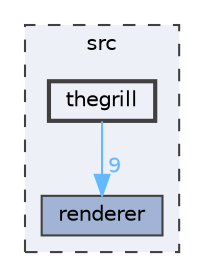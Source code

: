 digraph "src/thegrill"
{
 // LATEX_PDF_SIZE
  bgcolor="transparent";
  edge [fontname=Helvetica,fontsize=10,labelfontname=Helvetica,labelfontsize=10];
  node [fontname=Helvetica,fontsize=10,shape=box,height=0.2,width=0.4];
  compound=true
  subgraph clusterdir_68267d1309a1af8e8297ef4c3efbcdba {
    graph [ bgcolor="#edf0f7", pencolor="grey25", label="src", fontname=Helvetica,fontsize=10 style="filled,dashed", URL="dir_68267d1309a1af8e8297ef4c3efbcdba.html",tooltip=""]
  dir_7bc5e25958a2fb25a8561f3aa0def6c5 [label="renderer", fillcolor="#a2b4d6", color="grey25", style="filled", URL="dir_7bc5e25958a2fb25a8561f3aa0def6c5.html",tooltip=""];
  dir_89bdfe00eb1a948b334ef87df51a4ae0 [label="thegrill", fillcolor="#edf0f7", color="grey25", style="filled,bold", URL="dir_89bdfe00eb1a948b334ef87df51a4ae0.html",tooltip=""];
  }
  dir_89bdfe00eb1a948b334ef87df51a4ae0->dir_7bc5e25958a2fb25a8561f3aa0def6c5 [headlabel="9", labeldistance=1.5 headhref="dir_000003_000001.html" href="dir_000003_000001.html" color="steelblue1" fontcolor="steelblue1"];
}
